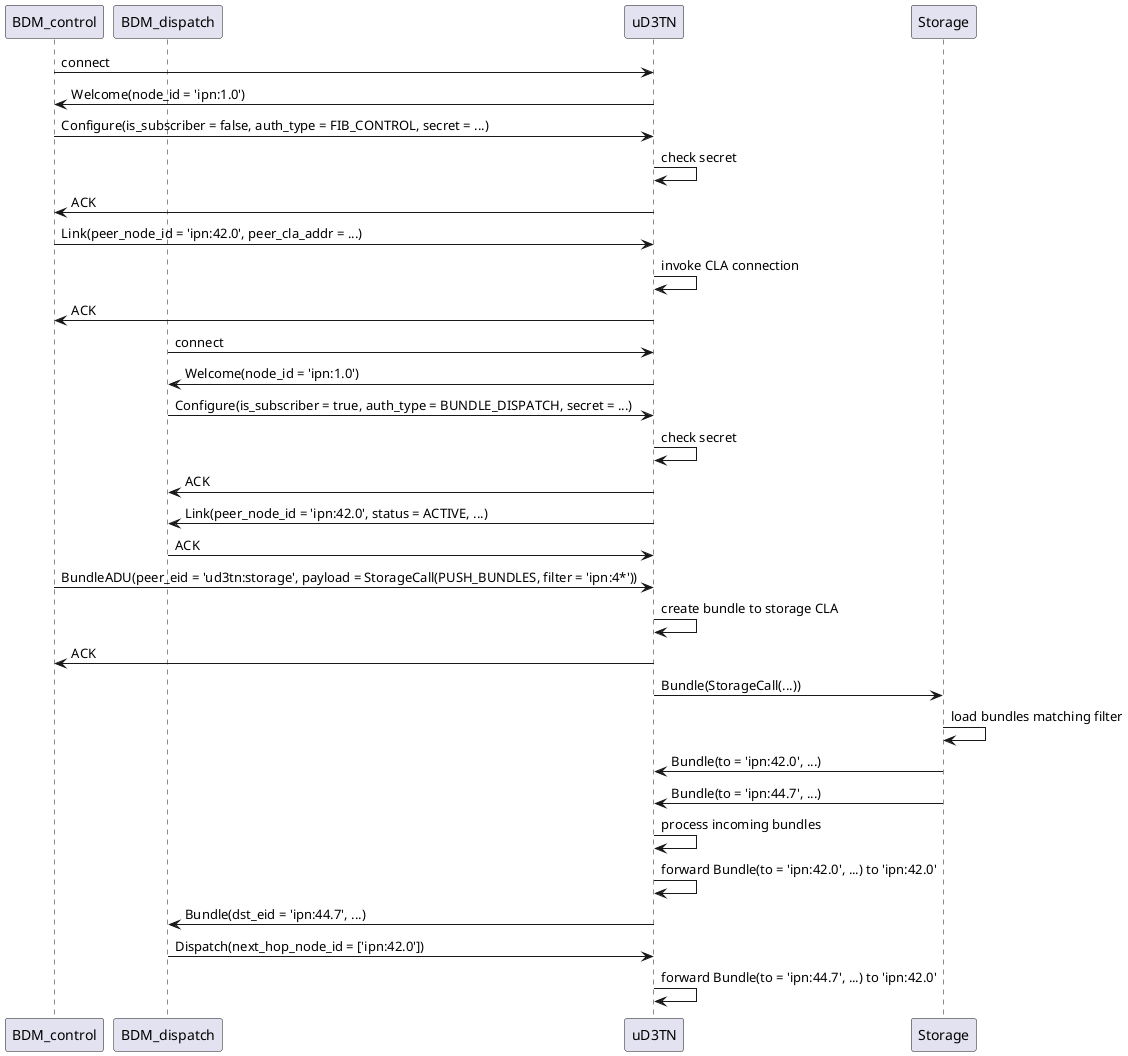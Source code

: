 @startumlparticipant BDM_controlparticipant BDM_dispatchparticipant uD3TNparticipant StorageBDM_control -> uD3TN: connectuD3TN -> BDM_control: Welcome(node_id = 'ipn:1.0')BDM_control -> uD3TN: Configure(is_subscriber = false, auth_type = FIB_CONTROL, secret = ...)uD3TN -> uD3TN: check secretuD3TN -> BDM_control: ACKBDM_control -> uD3TN: Link(peer_node_id = 'ipn:42.0', peer_cla_addr = ...)uD3TN -> uD3TN: invoke CLA connectionuD3TN -> BDM_control: ACKBDM_dispatch -> uD3TN: connectuD3TN -> BDM_dispatch: Welcome(node_id = 'ipn:1.0')BDM_dispatch -> uD3TN: Configure(is_subscriber = true, auth_type = BUNDLE_DISPATCH, secret = ...)uD3TN -> uD3TN: check secretuD3TN -> BDM_dispatch: ACKuD3TN -> BDM_dispatch: Link(peer_node_id = 'ipn:42.0', status = ACTIVE, ...)BDM_dispatch -> uD3TN: ACKBDM_control -> uD3TN: BundleADU(peer_eid = 'ud3tn:storage', payload = StorageCall(PUSH_BUNDLES, filter = 'ipn:4*'))uD3TN -> uD3TN: create bundle to storage CLAuD3TN -> BDM_control: ACKuD3TN -> Storage: Bundle(StorageCall(...))Storage -> Storage: load bundles matching filterStorage -> uD3TN: Bundle(to = 'ipn:42.0', ...)Storage -> uD3TN: Bundle(to = 'ipn:44.7', ...)uD3TN -> uD3TN: process incoming bundlesuD3TN -> uD3TN: forward Bundle(to = 'ipn:42.0', ...) to 'ipn:42.0'uD3TN -> BDM_dispatch: Bundle(dst_eid = 'ipn:44.7', ...)BDM_dispatch -> uD3TN: Dispatch(next_hop_node_id = ['ipn:42.0'])uD3TN -> uD3TN: forward Bundle(to = 'ipn:44.7', ...) to 'ipn:42.0'@enduml